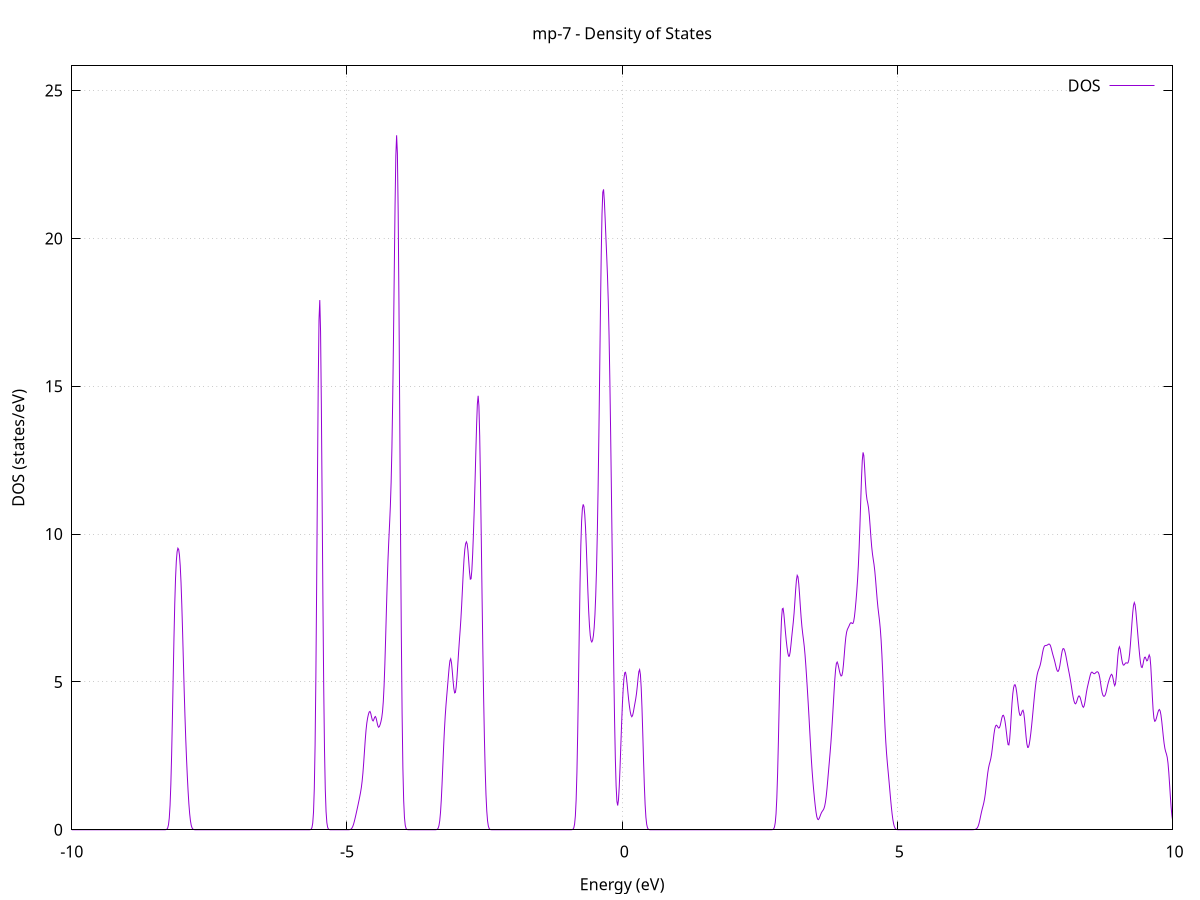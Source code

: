 set title 'mp-7 - Density of States'
set xlabel 'Energy (eV)'
set ylabel 'DOS (states/eV)'
set grid
set xrange [-10:10]
set yrange [0:25.837]
set xzeroaxis lt -1
set terminal png size 800,600
set output 'mp-7_dos_gnuplot.png'
plot '-' using 1:2 with lines title 'DOS'
-17.145800 0.000000
-17.131500 0.000000
-17.117300 0.000000
-17.103000 0.000000
-17.088800 0.000000
-17.074500 0.000000
-17.060300 0.000000
-17.046000 0.000000
-17.031800 0.000000
-17.017600 0.000000
-17.003300 0.000000
-16.989100 0.000000
-16.974800 0.000000
-16.960600 0.000000
-16.946300 0.000000
-16.932100 0.000000
-16.917800 0.000000
-16.903600 0.000000
-16.889400 0.000000
-16.875100 0.000000
-16.860900 0.000000
-16.846600 0.000000
-16.832400 0.000000
-16.818100 0.000000
-16.803900 0.000000
-16.789600 0.000000
-16.775400 0.000000
-16.761200 0.000000
-16.746900 0.000000
-16.732700 0.000000
-16.718400 0.000000
-16.704200 0.000000
-16.689900 0.000000
-16.675700 0.000000
-16.661500 0.000000
-16.647200 0.000000
-16.633000 0.000000
-16.618700 0.000000
-16.604500 0.000000
-16.590200 0.000000
-16.576000 0.000000
-16.561700 0.000000
-16.547500 0.000000
-16.533300 0.000000
-16.519000 0.000000
-16.504800 0.000000
-16.490500 0.000000
-16.476300 0.000000
-16.462000 0.000000
-16.447800 0.000000
-16.433500 0.000000
-16.419300 0.000000
-16.405100 0.000000
-16.390800 0.000000
-16.376600 0.000000
-16.362300 0.000000
-16.348100 0.000000
-16.333800 0.000000
-16.319600 0.000000
-16.305300 0.000000
-16.291100 0.000000
-16.276900 0.000000
-16.262600 0.000000
-16.248400 0.000000
-16.234100 0.000000
-16.219900 0.000000
-16.205600 0.000000
-16.191400 0.000000
-16.177100 0.000000
-16.162900 0.000000
-16.148700 0.000000
-16.134400 0.000000
-16.120200 0.000000
-16.105900 0.000000
-16.091700 0.000000
-16.077400 0.000000
-16.063200 0.000000
-16.048900 0.000000
-16.034700 0.000000
-16.020500 0.000000
-16.006200 0.000000
-15.992000 0.000100
-15.977700 0.000300
-15.963500 0.001600
-15.949200 0.006600
-15.935000 0.024700
-15.920700 0.080500
-15.906500 0.230600
-15.892300 0.584900
-15.878000 1.320200
-15.863800 2.666200
-15.849500 4.837500
-15.835300 7.901200
-15.821000 11.617300
-15.806800 15.346400
-15.792500 18.156100
-15.778300 19.166300
-15.764100 17.986400
-15.749800 14.954400
-15.735600 10.983200
-15.721300 7.107500
-15.707100 4.043300
-15.692800 2.017900
-15.678600 0.881700
-15.664300 0.336700
-15.650100 0.112100
-15.635900 0.032500
-15.621600 0.008200
-15.607400 0.001800
-15.593100 0.000300
-15.578900 0.000100
-15.564600 0.000000
-15.550400 0.000000
-15.536100 0.000000
-15.521900 0.000000
-15.507700 0.000000
-15.493400 0.000000
-15.479200 0.000000
-15.464900 0.000000
-15.450700 0.000000
-15.436400 0.000000
-15.422200 0.000000
-15.407900 0.000000
-15.393700 0.000000
-15.379500 0.000000
-15.365200 0.000000
-15.351000 0.000000
-15.336700 0.000000
-15.322500 0.000000
-15.308200 0.000000
-15.294000 0.000000
-15.279700 0.000000
-15.265500 0.000000
-15.251300 0.000000
-15.237000 0.000000
-15.222800 0.000000
-15.208500 0.000000
-15.194300 0.000000
-15.180000 0.000000
-15.165800 0.000000
-15.151500 0.000000
-15.137300 0.000000
-15.123100 0.000000
-15.108800 0.000000
-15.094600 0.000000
-15.080300 0.000000
-15.066100 0.000000
-15.051800 0.000000
-15.037600 0.000000
-15.023300 0.000000
-15.009100 0.000000
-14.994900 0.000000
-14.980600 0.000000
-14.966400 0.000000
-14.952100 0.000000
-14.937900 0.000000
-14.923600 0.000000
-14.909400 0.000000
-14.895200 0.000000
-14.880900 0.000000
-14.866700 0.000000
-14.852400 0.000000
-14.838200 0.000000
-14.823900 0.000000
-14.809700 0.000000
-14.795400 0.000000
-14.781200 0.000000
-14.767000 0.000000
-14.752700 0.000000
-14.738500 0.000000
-14.724200 0.000000
-14.710000 0.000000
-14.695700 0.000000
-14.681500 0.000000
-14.667200 0.000000
-14.653000 0.000000
-14.638800 0.000000
-14.624500 0.000000
-14.610300 0.000000
-14.596000 0.000000
-14.581800 0.000000
-14.567500 0.000000
-14.553300 0.000000
-14.539000 0.000000
-14.524800 0.000000
-14.510600 0.000000
-14.496300 0.000000
-14.482100 0.000000
-14.467800 0.000000
-14.453600 0.000000
-14.439300 0.000000
-14.425100 0.000000
-14.410800 0.000000
-14.396600 0.000000
-14.382400 0.000100
-14.368100 0.000700
-14.353900 0.003200
-14.339600 0.013900
-14.325400 0.051400
-14.311100 0.166000
-14.296900 0.467200
-14.282600 1.150600
-14.268400 2.490000
-14.254200 4.758000
-14.239900 8.075500
-14.225700 12.264700
-14.211400 16.829100
-14.197200 21.125600
-14.182900 24.633500
-14.168700 27.107600
-14.154400 28.480100
-14.140200 28.623400
-14.126000 27.261700
-14.111700 24.193000
-14.097500 19.637400
-14.083200 14.346700
-14.069000 9.318700
-14.054700 5.333500
-14.040500 2.672600
-14.026200 1.167100
-14.012000 0.442600
-13.997800 0.145300
-13.983500 0.041200
-13.969300 0.010100
-13.955000 0.002100
-13.940800 0.000400
-13.926500 0.000100
-13.912300 0.000000
-13.898000 0.000000
-13.883800 0.000000
-13.869600 0.000000
-13.855300 0.000000
-13.841100 0.000000
-13.826800 0.000000
-13.812600 0.000000
-13.798300 0.000000
-13.784100 0.000000
-13.769800 0.000000
-13.755600 0.000000
-13.741400 0.000000
-13.727100 0.000000
-13.712900 0.000000
-13.698600 0.000000
-13.684400 0.000000
-13.670100 0.000000
-13.655900 0.000000
-13.641600 0.000000
-13.627400 0.000000
-13.613200 0.000000
-13.598900 0.000000
-13.584700 0.000000
-13.570400 0.000000
-13.556200 0.000000
-13.541900 0.000000
-13.527700 0.000000
-13.513400 0.000000
-13.499200 0.000000
-13.485000 0.000000
-13.470700 0.000000
-13.456500 0.000000
-13.442200 0.000000
-13.428000 0.000000
-13.413700 0.000000
-13.399500 0.000000
-13.385200 0.000000
-13.371000 0.000000
-13.356800 0.000000
-13.342500 0.000000
-13.328300 0.000000
-13.314000 0.000000
-13.299800 0.000000
-13.285500 0.000000
-13.271300 0.000000
-13.257100 0.000000
-13.242800 0.000000
-13.228600 0.000000
-13.214300 0.000000
-13.200100 0.000000
-13.185800 0.000000
-13.171600 0.000000
-13.157300 0.000000
-13.143100 0.000000
-13.128900 0.000000
-13.114600 0.000000
-13.100400 0.000000
-13.086100 0.000000
-13.071900 0.000000
-13.057600 0.000000
-13.043400 0.000000
-13.029100 0.000000
-13.014900 0.000000
-13.000700 0.000000
-12.986400 0.000000
-12.972200 0.000000
-12.957900 0.000000
-12.943700 0.000000
-12.929400 0.000000
-12.915200 0.000000
-12.900900 0.000000
-12.886700 0.000000
-12.872500 0.000000
-12.858200 0.000000
-12.844000 0.000000
-12.829700 0.000000
-12.815500 0.000000
-12.801200 0.000000
-12.787000 0.000000
-12.772700 0.000000
-12.758500 0.000000
-12.744300 0.000000
-12.730000 0.000000
-12.715800 0.000000
-12.701500 0.000000
-12.687300 0.000000
-12.673000 0.000000
-12.658800 0.000000
-12.644500 0.000000
-12.630300 0.000000
-12.616100 0.000000
-12.601800 0.000000
-12.587600 0.000000
-12.573300 0.000000
-12.559100 0.000000
-12.544800 0.000000
-12.530600 0.000000
-12.516300 0.000000
-12.502100 0.000000
-12.487900 0.000000
-12.473600 0.000000
-12.459400 0.000000
-12.445100 0.000000
-12.430900 0.000000
-12.416600 0.000000
-12.402400 0.000000
-12.388100 0.000000
-12.373900 0.000000
-12.359700 0.000000
-12.345400 0.000000
-12.331200 0.000000
-12.316900 0.000000
-12.302700 0.000000
-12.288400 0.000000
-12.274200 0.000000
-12.259900 0.000000
-12.245700 0.000000
-12.231500 0.000000
-12.217200 0.000000
-12.203000 0.000000
-12.188700 0.000000
-12.174500 0.000000
-12.160200 0.000000
-12.146000 0.000000
-12.131700 0.000000
-12.117500 0.000000
-12.103300 0.000000
-12.089000 0.000000
-12.074800 0.000000
-12.060500 0.000000
-12.046300 0.000000
-12.032000 0.000000
-12.017800 0.000000
-12.003500 0.000000
-11.989300 0.000000
-11.975100 0.000000
-11.960800 0.000000
-11.946600 0.000000
-11.932300 0.000000
-11.918100 0.000000
-11.903800 0.000000
-11.889600 0.000000
-11.875300 0.000000
-11.861100 0.000000
-11.846900 0.000000
-11.832600 0.000000
-11.818400 0.000000
-11.804100 0.000000
-11.789900 0.000000
-11.775600 0.000000
-11.761400 0.000000
-11.747100 0.000000
-11.732900 0.000000
-11.718700 0.000000
-11.704400 0.000000
-11.690200 0.000000
-11.675900 0.000000
-11.661700 0.000000
-11.647400 0.000000
-11.633200 0.000000
-11.618900 0.000000
-11.604700 0.000000
-11.590500 0.000000
-11.576200 0.000000
-11.562000 0.000000
-11.547700 0.000000
-11.533500 0.000000
-11.519200 0.000000
-11.505000 0.000000
-11.490800 0.000000
-11.476500 0.000000
-11.462300 0.000000
-11.448000 0.000000
-11.433800 0.000000
-11.419500 0.000000
-11.405300 0.000000
-11.391000 0.000000
-11.376800 0.000000
-11.362600 0.000000
-11.348300 0.000000
-11.334100 0.000000
-11.319800 0.000000
-11.305600 0.000000
-11.291300 0.000000
-11.277100 0.000000
-11.262800 0.000000
-11.248600 0.000000
-11.234400 0.000000
-11.220100 0.000000
-11.205900 0.000000
-11.191600 0.000000
-11.177400 0.000000
-11.163100 0.000000
-11.148900 0.000000
-11.134600 0.000000
-11.120400 0.000000
-11.106200 0.000000
-11.091900 0.000000
-11.077700 0.000000
-11.063400 0.000000
-11.049200 0.000000
-11.034900 0.000000
-11.020700 0.000000
-11.006400 0.000000
-10.992200 0.000100
-10.978000 0.000700
-10.963700 0.003800
-10.949500 0.016700
-10.935200 0.063700
-10.921000 0.211200
-10.906700 0.606800
-10.892500 1.514300
-10.878200 3.289100
-10.864000 6.233400
-10.849800 10.339400
-10.835500 15.075100
-10.821300 19.446400
-10.807000 22.423900
-10.792800 23.506400
-10.778500 23.000100
-10.764300 21.776800
-10.750000 20.685600
-10.735800 20.049400
-10.721600 19.560600
-10.707300 18.583600
-10.693100 16.620800
-10.678800 13.642800
-10.664600 10.104900
-10.650300 6.679400
-10.636100 3.910800
-10.621800 2.017400
-10.607600 0.913200
-10.593400 0.361600
-10.579100 0.124900
-10.564900 0.037500
-10.550600 0.009800
-10.536400 0.002200
-10.522100 0.000400
-10.507900 0.000100
-10.493600 0.000000
-10.479400 0.000000
-10.465200 0.000000
-10.450900 0.000000
-10.436700 0.000000
-10.422400 0.000000
-10.408200 0.000000
-10.393900 0.000000
-10.379700 0.000000
-10.365400 0.000000
-10.351200 0.000000
-10.337000 0.000000
-10.322700 0.000000
-10.308500 0.000000
-10.294200 0.000000
-10.280000 0.000000
-10.265700 0.000000
-10.251500 0.000000
-10.237200 0.000000
-10.223000 0.000000
-10.208800 0.000000
-10.194500 0.000000
-10.180300 0.000000
-10.166000 0.000000
-10.151800 0.000000
-10.137500 0.000000
-10.123300 0.000000
-10.109000 0.000000
-10.094800 0.000000
-10.080600 0.000000
-10.066300 0.000000
-10.052100 0.000000
-10.037800 0.000000
-10.023600 0.000000
-10.009300 0.000000
-9.995100 0.000000
-9.980800 0.000000
-9.966600 0.000000
-9.952400 0.000000
-9.938100 0.000000
-9.923900 0.000000
-9.909600 0.000000
-9.895400 0.000000
-9.881100 0.000000
-9.866900 0.000000
-9.852700 0.000000
-9.838400 0.000000
-9.824200 0.000000
-9.809900 0.000000
-9.795700 0.000000
-9.781400 0.000000
-9.767200 0.000000
-9.752900 0.000000
-9.738700 0.000000
-9.724500 0.000000
-9.710200 0.000000
-9.696000 0.000000
-9.681700 0.000000
-9.667500 0.000000
-9.653200 0.000000
-9.639000 0.000000
-9.624700 0.000000
-9.610500 0.000000
-9.596300 0.000000
-9.582000 0.000000
-9.567800 0.000000
-9.553500 0.000000
-9.539300 0.000000
-9.525000 0.000000
-9.510800 0.000000
-9.496500 0.000000
-9.482300 0.000000
-9.468100 0.000000
-9.453800 0.000000
-9.439600 0.000000
-9.425300 0.000000
-9.411100 0.000000
-9.396800 0.000000
-9.382600 0.000000
-9.368300 0.000000
-9.354100 0.000000
-9.339900 0.000000
-9.325600 0.000000
-9.311400 0.000000
-9.297100 0.000000
-9.282900 0.000000
-9.268600 0.000000
-9.254400 0.000000
-9.240100 0.000000
-9.225900 0.000000
-9.211700 0.000000
-9.197400 0.000000
-9.183200 0.000000
-9.168900 0.000000
-9.154700 0.000000
-9.140400 0.000000
-9.126200 0.000000
-9.111900 0.000000
-9.097700 0.000000
-9.083500 0.000000
-9.069200 0.000000
-9.055000 0.000000
-9.040700 0.000000
-9.026500 0.000000
-9.012200 0.000000
-8.998000 0.000000
-8.983700 0.000000
-8.969500 0.000000
-8.955300 0.000000
-8.941000 0.000000
-8.926800 0.000000
-8.912500 0.000000
-8.898300 0.000000
-8.884000 0.000000
-8.869800 0.000000
-8.855500 0.000000
-8.841300 0.000000
-8.827100 0.000000
-8.812800 0.000000
-8.798600 0.000000
-8.784300 0.000000
-8.770100 0.000000
-8.755800 0.000000
-8.741600 0.000000
-8.727300 0.000000
-8.713100 0.000000
-8.698900 0.000000
-8.684600 0.000000
-8.670400 0.000000
-8.656100 0.000000
-8.641900 0.000000
-8.627600 0.000000
-8.613400 0.000000
-8.599100 0.000000
-8.584900 0.000000
-8.570700 0.000000
-8.556400 0.000000
-8.542200 0.000000
-8.527900 0.000000
-8.513700 0.000000
-8.499400 0.000000
-8.485200 0.000000
-8.470900 0.000000
-8.456700 0.000000
-8.442500 0.000000
-8.428200 0.000000
-8.414000 0.000000
-8.399700 0.000000
-8.385500 0.000000
-8.371200 0.000000
-8.357000 0.000000
-8.342700 0.000000
-8.328500 0.000100
-8.314300 0.000300
-8.300000 0.001400
-8.285800 0.005800
-8.271500 0.020500
-8.257300 0.062700
-8.243000 0.168200
-8.228800 0.396500
-8.214600 0.825300
-8.200300 1.526800
-8.186100 2.529000
-8.171800 3.783400
-8.157600 5.163300
-8.143300 6.501200
-8.129100 7.646700
-8.114800 8.512300
-8.100600 9.085200
-8.086400 9.404100
-8.072100 9.523200
-8.057900 9.481500
-8.043600 9.287300
-8.029400 8.921200
-8.015100 8.357800
-8.000900 7.597100
-7.986600 6.684100
-7.972400 5.701700
-7.958200 4.739000
-7.943900 3.858900
-7.929700 3.084900
-7.915400 2.410700
-7.901200 1.821200
-7.886900 1.309600
-7.872700 0.881000
-7.858400 0.545400
-7.844200 0.306200
-7.830000 0.154100
-7.815700 0.068800
-7.801500 0.027100
-7.787200 0.009300
-7.773000 0.002800
-7.758700 0.000700
-7.744500 0.000200
-7.730200 0.000000
-7.716000 0.000000
-7.701800 0.000000
-7.687500 0.000000
-7.673300 0.000000
-7.659000 0.000000
-7.644800 0.000000
-7.630500 0.000000
-7.616300 0.000000
-7.602000 0.000000
-7.587800 0.000000
-7.573600 0.000000
-7.559300 0.000000
-7.545100 0.000000
-7.530800 0.000000
-7.516600 0.000000
-7.502300 0.000000
-7.488100 0.000000
-7.473800 0.000000
-7.459600 0.000000
-7.445400 0.000000
-7.431100 0.000000
-7.416900 0.000000
-7.402600 0.000000
-7.388400 0.000000
-7.374100 0.000000
-7.359900 0.000000
-7.345600 0.000000
-7.331400 0.000000
-7.317200 0.000000
-7.302900 0.000000
-7.288700 0.000000
-7.274400 0.000000
-7.260200 0.000000
-7.245900 0.000000
-7.231700 0.000000
-7.217400 0.000000
-7.203200 0.000000
-7.189000 0.000000
-7.174700 0.000000
-7.160500 0.000000
-7.146200 0.000000
-7.132000 0.000000
-7.117700 0.000000
-7.103500 0.000000
-7.089200 0.000000
-7.075000 0.000000
-7.060800 0.000000
-7.046500 0.000000
-7.032300 0.000000
-7.018000 0.000000
-7.003800 0.000000
-6.989500 0.000000
-6.975300 0.000000
-6.961000 0.000000
-6.946800 0.000000
-6.932600 0.000000
-6.918300 0.000000
-6.904100 0.000000
-6.889800 0.000000
-6.875600 0.000000
-6.861300 0.000000
-6.847100 0.000000
-6.832800 0.000000
-6.818600 0.000000
-6.804400 0.000000
-6.790100 0.000000
-6.775900 0.000000
-6.761600 0.000000
-6.747400 0.000000
-6.733100 0.000000
-6.718900 0.000000
-6.704600 0.000000
-6.690400 0.000000
-6.676200 0.000000
-6.661900 0.000000
-6.647700 0.000000
-6.633400 0.000000
-6.619200 0.000000
-6.604900 0.000000
-6.590700 0.000000
-6.576400 0.000000
-6.562200 0.000000
-6.548000 0.000000
-6.533700 0.000000
-6.519500 0.000000
-6.505200 0.000000
-6.491000 0.000000
-6.476700 0.000000
-6.462500 0.000000
-6.448300 0.000000
-6.434000 0.000000
-6.419800 0.000000
-6.405500 0.000000
-6.391300 0.000000
-6.377000 0.000000
-6.362800 0.000000
-6.348500 0.000000
-6.334300 0.000000
-6.320100 0.000000
-6.305800 0.000000
-6.291600 0.000000
-6.277300 0.000000
-6.263100 0.000000
-6.248800 0.000000
-6.234600 0.000000
-6.220300 0.000000
-6.206100 0.000000
-6.191900 0.000000
-6.177600 0.000000
-6.163400 0.000000
-6.149100 0.000000
-6.134900 0.000000
-6.120600 0.000000
-6.106400 0.000000
-6.092100 0.000000
-6.077900 0.000000
-6.063700 0.000000
-6.049400 0.000000
-6.035200 0.000000
-6.020900 0.000000
-6.006700 0.000000
-5.992400 0.000000
-5.978200 0.000000
-5.963900 0.000000
-5.949700 0.000000
-5.935500 0.000000
-5.921200 0.000000
-5.907000 0.000000
-5.892700 0.000000
-5.878500 0.000000
-5.864200 0.000000
-5.850000 0.000000
-5.835700 0.000000
-5.821500 0.000000
-5.807300 0.000000
-5.793000 0.000000
-5.778800 0.000000
-5.764500 0.000000
-5.750300 0.000000
-5.736000 0.000000
-5.721800 0.000000
-5.707500 0.000000
-5.693300 0.000200
-5.679100 0.001100
-5.664800 0.005200
-5.650600 0.021000
-5.636300 0.073900
-5.622100 0.225600
-5.607800 0.600100
-5.593600 1.396600
-5.579300 2.855000
-5.565100 5.150200
-5.550900 8.239000
-5.536600 11.748700
-5.522400 15.008700
-5.508100 17.254700
-5.493900 17.916200
-5.479600 16.841400
-5.465400 14.344600
-5.451100 11.064400
-5.436900 7.714100
-5.422700 4.847100
-5.408400 2.734400
-5.394200 1.378900
-5.379900 0.618600
-5.365700 0.245600
-5.351400 0.085900
-5.337200 0.026400
-5.322900 0.007100
-5.308700 0.001600
-5.294500 0.000300
-5.280200 0.000100
-5.266000 0.000000
-5.251700 0.000000
-5.237500 0.000000
-5.223200 0.000000
-5.209000 0.000000
-5.194700 0.000000
-5.180500 0.000000
-5.166300 0.000000
-5.152000 0.000000
-5.137800 0.000000
-5.123500 0.000000
-5.109300 0.000000
-5.095000 0.000000
-5.080800 0.000000
-5.066500 0.000000
-5.052300 0.000000
-5.038100 0.000000
-5.023800 0.000000
-5.009600 0.000000
-4.995300 0.000100
-4.981100 0.000400
-4.966800 0.001400
-4.952600 0.004200
-4.938300 0.011300
-4.924100 0.027100
-4.909900 0.057500
-4.895600 0.108200
-4.881400 0.182200
-4.867100 0.277100
-4.852900 0.386100
-4.838600 0.502000
-4.824400 0.620800
-4.810200 0.742100
-4.795900 0.866400
-4.781700 0.993400
-4.767400 1.123400
-4.753200 1.262900
-4.738900 1.427100
-4.724700 1.638200
-4.710400 1.915800
-4.696200 2.263100
-4.682000 2.655500
-4.667700 3.042900
-4.653500 3.371100
-4.639200 3.612600
-4.625000 3.779500
-4.610700 3.900600
-4.596500 3.982900
-4.582200 4.002300
-4.568000 3.939300
-4.553800 3.819600
-4.539500 3.712500
-4.525300 3.681400
-4.511000 3.732400
-4.496800 3.807500
-4.482500 3.830300
-4.468300 3.764300
-4.454000 3.638400
-4.439800 3.521100
-4.425600 3.468300
-4.411300 3.490000
-4.397100 3.560100
-4.382800 3.655500
-4.368600 3.785200
-4.354300 3.991500
-4.340100 4.333300
-4.325800 4.862200
-4.311600 5.594500
-4.297400 6.488900
-4.283100 7.448000
-4.268900 8.356200
-4.254600 9.132700
-4.240400 9.768100
-4.226100 10.328000
-4.211900 10.935200
-4.197600 11.745000
-4.183400 12.909000
-4.169200 14.524000
-4.154900 16.572700
-4.140700 18.879000
-4.126400 21.103200
-4.112200 22.791900
-4.097900 23.488400
-4.083700 22.873600
-4.069400 20.884600
-4.055200 17.754400
-4.041000 13.955900
-4.026700 10.068800
-4.012500 6.615900
-3.998200 3.928100
-3.984000 2.091700
-3.969700 0.992100
-3.955500 0.416500
-3.941200 0.153900
-3.927000 0.049800
-3.912800 0.014100
-3.898500 0.003500
-3.884300 0.000700
-3.870000 0.000100
-3.855800 0.000000
-3.841500 0.000000
-3.827300 0.000000
-3.813000 0.000000
-3.798800 0.000000
-3.784600 0.000000
-3.770300 0.000000
-3.756100 0.000000
-3.741800 0.000000
-3.727600 0.000000
-3.713300 0.000000
-3.699100 0.000000
-3.684800 0.000000
-3.670600 0.000000
-3.656400 0.000000
-3.642100 0.000000
-3.627900 0.000000
-3.613600 0.000000
-3.599400 0.000000
-3.585100 0.000000
-3.570900 0.000000
-3.556600 0.000000
-3.542400 0.000000
-3.528200 0.000000
-3.513900 0.000000
-3.499700 0.000000
-3.485400 0.000000
-3.471200 0.000000
-3.456900 0.000000
-3.442700 0.000000
-3.428400 0.000000
-3.414200 0.000100
-3.400000 0.000400
-3.385700 0.001600
-3.371500 0.006000
-3.357200 0.019600
-3.343000 0.055700
-3.328700 0.138600
-3.314500 0.303600
-3.300200 0.588600
-3.286000 1.015800
-3.271800 1.571900
-3.257500 2.201800
-3.243300 2.827900
-3.229000 3.384700
-3.214800 3.845100
-3.200500 4.220900
-3.186300 4.546400
-3.172000 4.859300
-3.157800 5.180200
-3.143600 5.488600
-3.129300 5.716100
-3.115100 5.781200
-3.100800 5.649900
-3.086600 5.369600
-3.072300 5.043300
-3.058100 4.773800
-3.043900 4.629300
-3.029600 4.644400
-3.015400 4.827300
-3.001100 5.153600
-2.986900 5.563200
-2.972600 5.982700
-2.958400 6.367900
-2.944100 6.732200
-2.929900 7.130600
-2.915700 7.608000
-2.901400 8.153800
-2.887200 8.698700
-2.872900 9.158700
-2.858700 9.484800
-2.844400 9.674400
-2.830200 9.738600
-2.815900 9.667100
-2.801700 9.441300
-2.787500 9.088000
-2.773200 8.714700
-2.759000 8.475500
-2.744700 8.490500
-2.730500 8.788700
-2.716200 9.319500
-2.702000 10.011000
-2.687700 10.819700
-2.673500 11.730800
-2.659300 12.713200
-2.645000 13.665300
-2.630800 14.397600
-2.616500 14.679200
-2.602300 14.330400
-2.588000 13.309400
-2.573800 11.738200
-2.559500 9.851300
-2.545300 7.899600
-2.531100 6.068600
-2.516800 4.455100
-2.502600 3.095500
-2.488300 2.005000
-2.474100 1.190000
-2.459800 0.637000
-2.445600 0.303600
-2.431300 0.127500
-2.417100 0.046900
-2.402900 0.015000
-2.388600 0.004200
-2.374400 0.001000
-2.360100 0.000200
-2.345900 0.000000
-2.331600 0.000000
-2.317400 0.000000
-2.303100 0.000000
-2.288900 0.000000
-2.274700 0.000000
-2.260400 0.000000
-2.246200 0.000000
-2.231900 0.000000
-2.217700 0.000000
-2.203400 0.000000
-2.189200 0.000000
-2.174900 0.000000
-2.160700 0.000000
-2.146500 0.000000
-2.132200 0.000000
-2.118000 0.000000
-2.103700 0.000000
-2.089500 0.000000
-2.075200 0.000000
-2.061000 0.000000
-2.046700 0.000000
-2.032500 0.000000
-2.018300 0.000000
-2.004000 0.000000
-1.989800 0.000000
-1.975500 0.000000
-1.961300 0.000000
-1.947000 0.000000
-1.932800 0.000000
-1.918500 0.000000
-1.904300 0.000000
-1.890100 0.000000
-1.875800 0.000000
-1.861600 0.000000
-1.847300 0.000000
-1.833100 0.000000
-1.818800 0.000000
-1.804600 0.000000
-1.790300 0.000000
-1.776100 0.000000
-1.761900 0.000000
-1.747600 0.000000
-1.733400 0.000000
-1.719100 0.000000
-1.704900 0.000000
-1.690600 0.000000
-1.676400 0.000000
-1.662100 0.000000
-1.647900 0.000000
-1.633700 0.000000
-1.619400 0.000000
-1.605200 0.000000
-1.590900 0.000000
-1.576700 0.000000
-1.562400 0.000000
-1.548200 0.000000
-1.533900 0.000000
-1.519700 0.000000
-1.505500 0.000000
-1.491200 0.000000
-1.477000 0.000000
-1.462700 0.000000
-1.448500 0.000000
-1.434200 0.000000
-1.420000 0.000000
-1.405800 0.000000
-1.391500 0.000000
-1.377300 0.000000
-1.363000 0.000000
-1.348800 0.000000
-1.334500 0.000000
-1.320300 0.000000
-1.306000 0.000000
-1.291800 0.000000
-1.277600 0.000000
-1.263300 0.000000
-1.249100 0.000000
-1.234800 0.000000
-1.220600 0.000000
-1.206300 0.000000
-1.192100 0.000000
-1.177800 0.000000
-1.163600 0.000000
-1.149400 0.000000
-1.135100 0.000000
-1.120900 0.000000
-1.106600 0.000000
-1.092400 0.000000
-1.078100 0.000000
-1.063900 0.000000
-1.049600 0.000000
-1.035400 0.000000
-1.021200 0.000000
-1.006900 0.000000
-0.992700 0.000000
-0.978400 0.000000
-0.964200 0.000000
-0.949900 0.000000
-0.935700 0.000200
-0.921400 0.001200
-0.907200 0.005200
-0.893000 0.019700
-0.878700 0.065000
-0.864500 0.186300
-0.850200 0.464300
-0.836000 1.011600
-0.821700 1.936600
-0.807500 3.279100
-0.793200 4.951600
-0.779000 6.737300
-0.764800 8.366400
-0.750500 9.628400
-0.736300 10.447000
-0.722000 10.872100
-0.707800 11.006400
-0.693500 10.929100
-0.679300 10.663900
-0.665000 10.203900
-0.650800 9.563600
-0.636600 8.810700
-0.622300 8.053500
-0.608100 7.395400
-0.593800 6.897300
-0.579600 6.571400
-0.565300 6.398900
-0.551100 6.351300
-0.536800 6.406300
-0.522600 6.560900
-0.508400 6.837900
-0.494100 7.279400
-0.479900 7.930100
-0.465600 8.828300
-0.451400 10.011900
-0.437100 11.517800
-0.422900 13.349100
-0.408600 15.422300
-0.394400 17.540800
-0.380200 19.429900
-0.365900 20.824000
-0.351700 21.564300
-0.337400 21.659600
-0.323200 21.279200
-0.308900 20.667000
-0.294700 20.020100
-0.280400 19.400300
-0.266200 18.731900
-0.252000 17.875600
-0.237700 16.718500
-0.223500 15.226300
-0.209200 13.442300
-0.195000 11.457400
-0.180700 9.381900
-0.166500 7.330500
-0.152200 5.416500
-0.138000 3.748000
-0.123800 2.417300
-0.109500 1.483500
-0.095300 0.960500
-0.081000 0.820700
-0.066800 1.010900
-0.052500 1.465400
-0.038300 2.107100
-0.024000 2.845500
-0.009800 3.584400
0.004400 4.241200
0.018700 4.762200
0.032900 5.122200
0.047200 5.311000
0.061400 5.327200
0.075700 5.188600
0.089900 4.943300
0.104200 4.659800
0.118400 4.395100
0.132600 4.173400
0.146900 3.996800
0.161100 3.872900
0.175400 3.823300
0.189600 3.863700
0.203900 3.980100
0.218100 4.130700
0.232400 4.278900
0.246600 4.425900
0.260800 4.607900
0.275100 4.851700
0.289300 5.128300
0.303600 5.350900
0.317800 5.415300
0.332100 5.244000
0.346300 4.806000
0.360500 4.118900
0.374800 3.254400
0.389000 2.334500
0.403300 1.498600
0.417500 0.850600
0.431800 0.422900
0.446000 0.182900
0.460300 0.068500
0.474500 0.022100
0.488700 0.006200
0.503000 0.001500
0.517200 0.000300
0.531500 0.000100
0.545700 0.000000
0.560000 0.000000
0.574200 0.000000
0.588500 0.000000
0.602700 0.000000
0.616900 0.000000
0.631200 0.000000
0.645400 0.000000
0.659700 0.000000
0.673900 0.000000
0.688200 0.000000
0.702400 0.000000
0.716700 0.000000
0.730900 0.000000
0.745100 0.000000
0.759400 0.000000
0.773600 0.000000
0.787900 0.000000
0.802100 0.000000
0.816400 0.000000
0.830600 0.000000
0.844900 0.000000
0.859100 0.000000
0.873300 0.000000
0.887600 0.000000
0.901800 0.000000
0.916100 0.000000
0.930300 0.000000
0.944600 0.000000
0.958800 0.000000
0.973100 0.000000
0.987300 0.000000
1.001500 0.000000
1.015800 0.000000
1.030000 0.000000
1.044300 0.000000
1.058500 0.000000
1.072800 0.000000
1.087000 0.000000
1.101300 0.000000
1.115500 0.000000
1.129700 0.000000
1.144000 0.000000
1.158200 0.000000
1.172500 0.000000
1.186700 0.000000
1.201000 0.000000
1.215200 0.000000
1.229500 0.000000
1.243700 0.000000
1.257900 0.000000
1.272200 0.000000
1.286400 0.000000
1.300700 0.000000
1.314900 0.000000
1.329200 0.000000
1.343400 0.000000
1.357700 0.000000
1.371900 0.000000
1.386100 0.000000
1.400400 0.000000
1.414600 0.000000
1.428900 0.000000
1.443100 0.000000
1.457400 0.000000
1.471600 0.000000
1.485900 0.000000
1.500100 0.000000
1.514300 0.000000
1.528600 0.000000
1.542800 0.000000
1.557100 0.000000
1.571300 0.000000
1.585600 0.000000
1.599800 0.000000
1.614100 0.000000
1.628300 0.000000
1.642500 0.000000
1.656800 0.000000
1.671000 0.000000
1.685300 0.000000
1.699500 0.000000
1.713800 0.000000
1.728000 0.000000
1.742300 0.000000
1.756500 0.000000
1.770700 0.000000
1.785000 0.000000
1.799200 0.000000
1.813500 0.000000
1.827700 0.000000
1.842000 0.000000
1.856200 0.000000
1.870500 0.000000
1.884700 0.000000
1.898900 0.000000
1.913200 0.000000
1.927400 0.000000
1.941700 0.000000
1.955900 0.000000
1.970200 0.000000
1.984400 0.000000
1.998600 0.000000
2.012900 0.000000
2.027100 0.000000
2.041400 0.000000
2.055600 0.000000
2.069900 0.000000
2.084100 0.000000
2.098400 0.000000
2.112600 0.000000
2.126800 0.000000
2.141100 0.000000
2.155300 0.000000
2.169600 0.000000
2.183800 0.000000
2.198100 0.000000
2.212300 0.000000
2.226600 0.000000
2.240800 0.000000
2.255000 0.000000
2.269300 0.000000
2.283500 0.000000
2.297800 0.000000
2.312000 0.000000
2.326300 0.000000
2.340500 0.000000
2.354800 0.000000
2.369000 0.000000
2.383200 0.000000
2.397500 0.000000
2.411700 0.000000
2.426000 0.000000
2.440200 0.000000
2.454500 0.000000
2.468700 0.000000
2.483000 0.000000
2.497200 0.000000
2.511400 0.000000
2.525700 0.000000
2.539900 0.000000
2.554200 0.000000
2.568400 0.000000
2.582700 0.000000
2.596900 0.000000
2.611200 0.000000
2.625400 0.000000
2.639600 0.000000
2.653900 0.000000
2.668100 0.000000
2.682400 0.000000
2.696600 0.000100
2.710900 0.000500
2.725100 0.002300
2.739400 0.009200
2.753600 0.031400
2.767800 0.093100
2.782100 0.240500
2.796300 0.543600
2.810600 1.080800
2.824800 1.901900
2.839100 2.985800
2.853300 4.221100
2.867600 5.433300
2.881800 6.445400
2.896000 7.136500
2.910300 7.470200
2.924500 7.490000
2.938800 7.293600
2.953000 6.994700
2.967300 6.683500
2.981500 6.405900
2.995800 6.171500
3.010000 5.985200
3.024200 5.871900
3.038500 5.872300
3.052700 6.006600
3.067000 6.243900
3.081200 6.515300
3.095500 6.771000
3.109700 7.023100
3.124000 7.324600
3.138200 7.702400
3.152400 8.109600
3.166700 8.443100
3.180900 8.604700
3.195200 8.553600
3.209400 8.315100
3.223700 7.955500
3.237900 7.553500
3.252200 7.178600
3.266400 6.872600
3.280600 6.635900
3.294900 6.430000
3.309100 6.200900
3.323400 5.911200
3.337600 5.556400
3.351900 5.156800
3.366100 4.733500
3.380400 4.292400
3.394600 3.828600
3.408800 3.343400
3.423100 2.856200
3.437300 2.398200
3.451600 1.993700
3.465800 1.645900
3.480100 1.340600
3.494300 1.062600
3.508600 0.810600
3.522800 0.598000
3.537000 0.443700
3.551300 0.359600
3.565500 0.343900
3.579800 0.381400
3.594000 0.448700
3.608300 0.521700
3.622500 0.582700
3.636700 0.626400
3.651000 0.662400
3.665200 0.711300
3.679500 0.795700
3.693700 0.933100
3.708000 1.132900
3.722200 1.391600
3.736500 1.690200
3.750700 2.001000
3.764900 2.307000
3.779200 2.615600
3.793400 2.951100
3.807700 3.332200
3.821900 3.758700
3.836200 4.214600
3.850400 4.673900
3.864700 5.097300
3.878900 5.431500
3.893100 5.628100
3.907400 5.674100
3.921600 5.604100
3.935900 5.479400
3.950100 5.353000
3.964400 5.253900
3.978600 5.200400
3.992900 5.219800
4.007100 5.345400
4.021300 5.587400
4.035600 5.909900
4.049800 6.240900
4.064100 6.510100
4.078300 6.684000
4.092600 6.776800
4.106800 6.831500
4.121100 6.886700
4.135300 6.949400
4.149500 6.996000
4.163800 7.002900
4.178000 6.980500
4.192300 6.976600
4.206500 7.044500
4.220800 7.207300
4.235000 7.450300
4.249300 7.743500
4.263500 8.073600
4.277700 8.458500
4.292000 8.937700
4.306200 9.544900
4.320500 10.280200
4.334700 11.094100
4.349000 11.880500
4.363200 12.487200
4.377500 12.764200
4.391700 12.652200
4.405900 12.246400
4.420200 11.757200
4.434400 11.377600
4.448700 11.166600
4.462900 11.044500
4.477200 10.887100
4.491400 10.624200
4.505700 10.271600
4.519900 9.898100
4.534100 9.573600
4.548400 9.329900
4.562600 9.147300
4.576900 8.970300
4.591100 8.743500
4.605400 8.448300
4.619600 8.112400
4.633900 7.788500
4.648100 7.515500
4.662300 7.290800
4.676600 7.070500
4.690800 6.795900
4.705100 6.423000
4.719300 5.938100
4.733600 5.355800
4.747800 4.713400
4.762100 4.065100
4.776300 3.469600
4.790500 2.970000
4.804800 2.574300
4.819000 2.255100
4.833300 1.968000
4.847500 1.679000
4.861800 1.378500
4.876000 1.077700
4.890300 0.795000
4.904500 0.547200
4.918700 0.346500
4.933000 0.198700
4.947200 0.101700
4.961500 0.045900
4.975700 0.018100
4.990000 0.006200
5.004200 0.001800
5.018500 0.000500
5.032700 0.000100
5.046900 0.000000
5.061200 0.000000
5.075400 0.000000
5.089700 0.000000
5.103900 0.000000
5.118200 0.000000
5.132400 0.000000
5.146700 0.000000
5.160900 0.000000
5.175100 0.000000
5.189400 0.000000
5.203600 0.000000
5.217900 0.000000
5.232100 0.000000
5.246400 0.000000
5.260600 0.000000
5.274900 0.000000
5.289100 0.000000
5.303300 0.000000
5.317600 0.000000
5.331800 0.000000
5.346100 0.000000
5.360300 0.000000
5.374600 0.000000
5.388800 0.000000
5.403000 0.000000
5.417300 0.000000
5.431500 0.000000
5.445800 0.000000
5.460000 0.000000
5.474300 0.000000
5.488500 0.000000
5.502800 0.000000
5.517000 0.000000
5.531200 0.000000
5.545500 0.000000
5.559700 0.000000
5.574000 0.000000
5.588200 0.000000
5.602500 0.000000
5.616700 0.000000
5.631000 0.000000
5.645200 0.000000
5.659400 0.000000
5.673700 0.000000
5.687900 0.000000
5.702200 0.000000
5.716400 0.000000
5.730700 0.000000
5.744900 0.000000
5.759200 0.000000
5.773400 0.000000
5.787600 0.000000
5.801900 0.000000
5.816100 0.000000
5.830400 0.000000
5.844600 0.000000
5.858900 0.000000
5.873100 0.000000
5.887400 0.000000
5.901600 0.000000
5.915800 0.000000
5.930100 0.000000
5.944300 0.000000
5.958600 0.000000
5.972800 0.000000
5.987100 0.000000
6.001300 0.000000
6.015600 0.000000
6.029800 0.000000
6.044000 0.000000
6.058300 0.000000
6.072500 0.000000
6.086800 0.000000
6.101000 0.000000
6.115300 0.000000
6.129500 0.000000
6.143800 0.000000
6.158000 0.000000
6.172200 0.000000
6.186500 0.000000
6.200700 0.000000
6.215000 0.000000
6.229200 0.000000
6.243500 0.000000
6.257700 0.000000
6.272000 0.000000
6.286200 0.000000
6.300400 0.000000
6.314700 0.000000
6.328900 0.000100
6.343200 0.000200
6.357400 0.000600
6.371700 0.001700
6.385900 0.003800
6.400200 0.007500
6.414400 0.013600
6.428600 0.023800
6.442900 0.042000
6.457100 0.075800
6.471400 0.134200
6.485600 0.223100
6.499900 0.338800
6.514100 0.467500
6.528400 0.591900
6.542600 0.702300
6.556800 0.802800
6.571100 0.910100
6.585300 1.046400
6.599600 1.227700
6.613800 1.451300
6.628100 1.692300
6.642300 1.912900
6.656600 2.084700
6.670800 2.206000
6.685000 2.302700
6.699300 2.413600
6.713500 2.569500
6.727800 2.777000
6.742000 3.013600
6.756300 3.237600
6.770500 3.409200
6.784800 3.508300
6.799000 3.537800
6.813200 3.516400
6.827500 3.472400
6.841700 3.440600
6.856000 3.455300
6.870200 3.532200
6.884500 3.654500
6.898700 3.779300
6.913000 3.861100
6.927200 3.872900
6.941400 3.810900
6.955700 3.682200
6.969900 3.496300
6.984200 3.269100
6.998400 3.040100
7.012700 2.879900
7.026900 2.869900
7.041100 3.057000
7.055400 3.417000
7.069600 3.860300
7.083900 4.278900
7.098100 4.599500
7.112400 4.802200
7.126600 4.899400
7.140900 4.903600
7.155100 4.817300
7.169300 4.647100
7.183600 4.419900
7.197800 4.182500
7.212100 3.987700
7.226300 3.876900
7.240600 3.865500
7.254800 3.931800
7.269100 4.016800
7.283300 4.043800
7.297500 3.953600
7.311800 3.735500
7.326000 3.434900
7.340300 3.130600
7.354500 2.899600
7.368800 2.786000
7.383000 2.792200
7.397300 2.893300
7.411500 3.059100
7.425700 3.269700
7.440000 3.514500
7.454200 3.785100
7.468500 4.070100
7.482700 4.355700
7.497000 4.627200
7.511200 4.870700
7.525500 5.074600
7.539700 5.231800
7.553900 5.343300
7.568200 5.421100
7.582400 5.489500
7.596700 5.575700
7.610900 5.695200
7.625200 5.842000
7.639400 5.992200
7.653700 6.116400
7.667900 6.195100
7.682100 6.228100
7.696400 6.234000
7.710600 6.236100
7.724900 6.247700
7.739100 6.267000
7.753400 6.282000
7.767600 6.274800
7.781900 6.229700
7.796100 6.144700
7.810300 6.038000
7.824600 5.933700
7.838800 5.840600
7.853100 5.747100
7.867300 5.639900
7.881600 5.523700
7.895800 5.421900
7.910100 5.361800
7.924300 5.360300
7.938500 5.423400
7.952800 5.548700
7.967000 5.720100
7.981300 5.901700
7.995500 6.047200
8.009800 6.123800
8.024000 6.127000
8.038300 6.072000
8.052500 5.974900
8.066700 5.847400
8.081000 5.703000
8.095200 5.557200
8.109500 5.419100
8.123700 5.284400
8.138000 5.141400
8.152200 4.982900
8.166500 4.812300
8.180700 4.641400
8.194900 4.486100
8.209200 4.361900
8.223400 4.282600
8.237700 4.259600
8.251900 4.295700
8.266200 4.376200
8.280400 4.465900
8.294700 4.523600
8.308900 4.524000
8.323100 4.467900
8.337400 4.373800
8.351600 4.267100
8.365900 4.178000
8.380100 4.141900
8.394400 4.187100
8.408600 4.313400
8.422900 4.486200
8.437100 4.657800
8.451300 4.799900
8.465600 4.916800
8.479800 5.028800
8.494100 5.144500
8.508300 5.249200
8.522600 5.317000
8.536800 5.334300
8.551100 5.313700
8.565300 5.285900
8.579500 5.277200
8.593800 5.292400
8.608000 5.318200
8.622300 5.339200
8.636500 5.345200
8.650800 5.324200
8.665000 5.257600
8.679300 5.131700
8.693500 4.958400
8.707700 4.778000
8.722000 4.634600
8.736200 4.548700
8.750500 4.514400
8.764700 4.520200
8.779000 4.565200
8.793200 4.651700
8.807400 4.768100
8.821700 4.889700
8.835900 4.995200
8.850200 5.081700
8.864400 5.158600
8.878700 5.226000
8.892900 5.258800
8.907200 5.221000
8.921400 5.104700
8.935600 4.958300
8.949900 4.874100
8.964100 4.937500
8.978400 5.172200
8.992600 5.520800
9.006900 5.871300
9.021100 6.113400
9.035400 6.188900
9.049600 6.110800
9.063800 5.943000
9.078100 5.763000
9.092300 5.629900
9.106600 5.569800
9.120800 5.574900
9.135100 5.612400
9.149300 5.643200
9.163600 5.645900
9.177800 5.633500
9.192000 5.649900
9.206300 5.745300
9.220500 5.948300
9.234800 6.251000
9.249000 6.617200
9.263300 6.998200
9.277500 7.341000
9.291800 7.587200
9.306000 7.683700
9.320200 7.608200
9.334500 7.388000
9.348700 7.084200
9.363000 6.756100
9.377200 6.435800
9.391500 6.133600
9.405700 5.858900
9.420000 5.636100
9.434200 5.502900
9.448400 5.488800
9.462700 5.584400
9.476900 5.727700
9.491200 5.830900
9.505400 5.838700
9.519700 5.772100
9.533900 5.712700
9.548200 5.734600
9.562400 5.833900
9.576600 5.914200
9.590900 5.843500
9.605100 5.545400
9.619400 5.057400
9.633600 4.511500
9.647900 4.055800
9.662100 3.775900
9.676400 3.670400
9.690600 3.684100
9.704800 3.758800
9.719100 3.858400
9.733300 3.960800
9.747600 4.040700
9.761800 4.068000
9.776100 4.017900
9.790300 3.881900
9.804600 3.672000
9.818800 3.417100
9.833000 3.155500
9.847300 2.925500
9.861500 2.753900
9.875800 2.643300
9.890000 2.562100
9.904300 2.450700
9.918500 2.250000
9.932800 1.937000
9.947000 1.540600
9.961200 1.125900
9.975500 0.758600
9.989700 0.477000
10.004000 0.286400
10.018200 0.170000
10.032500 0.104600
10.046700 0.069200
10.061000 0.048800
10.075200 0.034700
10.089400 0.023100
10.103700 0.013900
10.117900 0.007200
10.132200 0.003300
10.146400 0.001300
10.160700 0.000400
10.174900 0.000100
10.189200 0.000000
10.203400 0.000000
10.217600 0.000000
10.231900 0.000000
10.246100 0.000000
10.260400 0.000000
10.274600 0.000000
10.288900 0.000000
10.303100 0.000000
10.317400 0.000000
10.331600 0.000000
10.345800 0.000000
10.360100 0.000000
10.374300 0.000000
10.388600 0.000000
10.402800 0.000000
10.417100 0.000000
10.431300 0.000000
10.445500 0.000000
10.459800 0.000000
10.474000 0.000000
10.488300 0.000000
10.502500 0.000000
10.516800 0.000000
10.531000 0.000000
10.545300 0.000000
10.559500 0.000000
10.573700 0.000000
10.588000 0.000000
10.602200 0.000000
10.616500 0.000000
10.630700 0.000000
10.645000 0.000000
10.659200 0.000000
10.673500 0.000000
10.687700 0.000000
10.701900 0.000000
10.716200 0.000000
10.730400 0.000000
10.744700 0.000000
10.758900 0.000000
10.773200 0.000000
10.787400 0.000000
10.801700 0.000000
10.815900 0.000000
10.830100 0.000000
10.844400 0.000000
10.858600 0.000000
10.872900 0.000000
10.887100 0.000000
10.901400 0.000000
10.915600 0.000000
10.929900 0.000000
10.944100 0.000000
10.958300 0.000000
10.972600 0.000000
10.986800 0.000000
11.001100 0.000000
11.015300 0.000000
11.029600 0.000000
11.043800 0.000000
11.058100 0.000000
11.072300 0.000000
11.086500 0.000000
11.100800 0.000000
11.115000 0.000000
11.129300 0.000000
11.143500 0.000000
11.157800 0.000000
11.172000 0.000000
11.186300 0.000000
11.200500 0.000000
11.214700 0.000000
11.229000 0.000000
11.243200 0.000000
11.257500 0.000000
11.271700 0.000000
11.286000 0.000000
11.300200 0.000000
11.314500 0.000000
11.328700 0.000000
11.342900 0.000000
e
